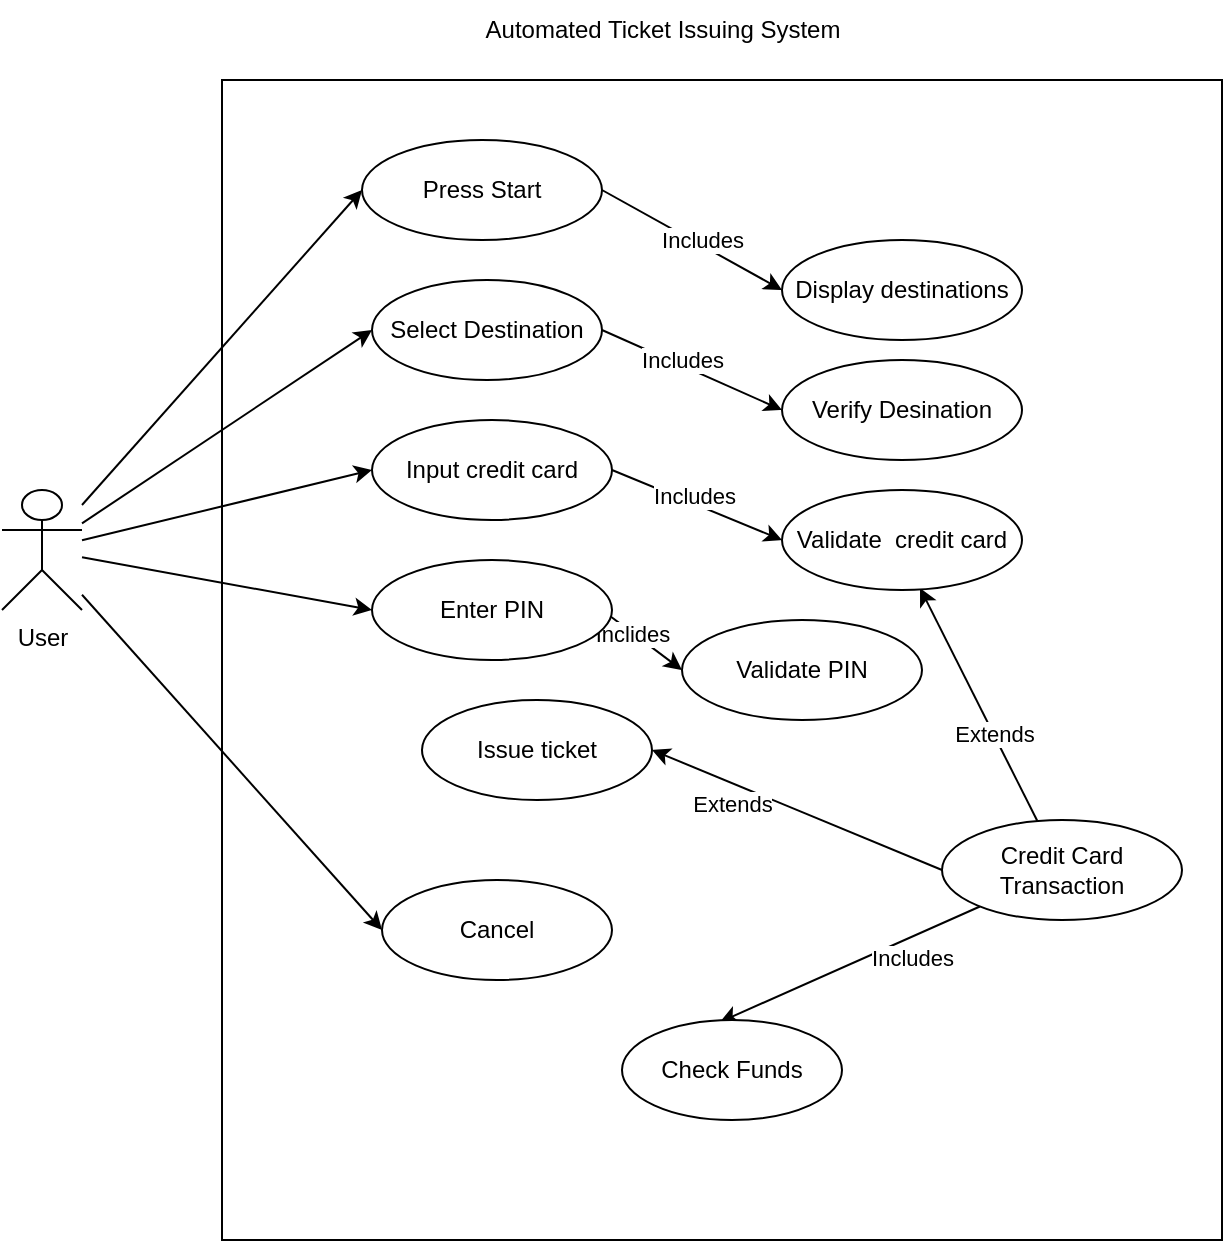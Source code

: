 <mxfile version="21.2.1" type="github">
  <diagram name="Page-1" id="KA3FxY_Xme3P7mlJ_2FO">
    <mxGraphModel dx="880" dy="1539" grid="1" gridSize="10" guides="1" tooltips="1" connect="1" arrows="1" fold="1" page="1" pageScale="1" pageWidth="850" pageHeight="1100" math="0" shadow="0">
      <root>
        <mxCell id="0" />
        <mxCell id="1" parent="0" />
        <mxCell id="yk-ILZsAhJRYTvqcDezq-1" value="User" style="shape=umlActor;verticalLabelPosition=bottom;verticalAlign=top;html=1;" vertex="1" parent="1">
          <mxGeometry x="170" y="235" width="40" height="60" as="geometry" />
        </mxCell>
        <mxCell id="yk-ILZsAhJRYTvqcDezq-3" value="" style="rounded=0;whiteSpace=wrap;html=1;" vertex="1" parent="1">
          <mxGeometry x="280" y="30" width="500" height="580" as="geometry" />
        </mxCell>
        <mxCell id="yk-ILZsAhJRYTvqcDezq-16" value="" style="rounded=0;orthogonalLoop=1;jettySize=auto;html=1;entryX=0;entryY=0.5;entryDx=0;entryDy=0;exitX=1;exitY=0.5;exitDx=0;exitDy=0;" edge="1" parent="1" source="yk-ILZsAhJRYTvqcDezq-4" target="yk-ILZsAhJRYTvqcDezq-9">
          <mxGeometry relative="1" as="geometry" />
        </mxCell>
        <mxCell id="yk-ILZsAhJRYTvqcDezq-40" value="Includes" style="edgeLabel;html=1;align=center;verticalAlign=middle;resizable=0;points=[];" vertex="1" connectable="0" parent="yk-ILZsAhJRYTvqcDezq-16">
          <mxGeometry x="-0.349" y="1" relative="1" as="geometry">
            <mxPoint x="20" y="9" as="offset" />
          </mxGeometry>
        </mxCell>
        <mxCell id="yk-ILZsAhJRYTvqcDezq-4" value="Press Start" style="ellipse;whiteSpace=wrap;html=1;" vertex="1" parent="1">
          <mxGeometry x="350" y="60" width="120" height="50" as="geometry" />
        </mxCell>
        <mxCell id="yk-ILZsAhJRYTvqcDezq-27" style="rounded=0;orthogonalLoop=1;jettySize=auto;html=1;entryX=0;entryY=0.5;entryDx=0;entryDy=0;exitX=1;exitY=0.5;exitDx=0;exitDy=0;" edge="1" parent="1" source="yk-ILZsAhJRYTvqcDezq-5" target="yk-ILZsAhJRYTvqcDezq-8">
          <mxGeometry relative="1" as="geometry" />
        </mxCell>
        <mxCell id="yk-ILZsAhJRYTvqcDezq-41" value="Includes" style="edgeLabel;html=1;align=center;verticalAlign=middle;resizable=0;points=[];" vertex="1" connectable="0" parent="yk-ILZsAhJRYTvqcDezq-27">
          <mxGeometry x="-0.301" y="-1" relative="1" as="geometry">
            <mxPoint x="9" as="offset" />
          </mxGeometry>
        </mxCell>
        <mxCell id="yk-ILZsAhJRYTvqcDezq-5" value="Select Destination" style="ellipse;whiteSpace=wrap;html=1;" vertex="1" parent="1">
          <mxGeometry x="355" y="130" width="115" height="50" as="geometry" />
        </mxCell>
        <mxCell id="yk-ILZsAhJRYTvqcDezq-14" value="" style="rounded=0;orthogonalLoop=1;jettySize=auto;html=1;entryX=0;entryY=0.5;entryDx=0;entryDy=0;exitX=1;exitY=0.5;exitDx=0;exitDy=0;" edge="1" parent="1" source="yk-ILZsAhJRYTvqcDezq-6" target="yk-ILZsAhJRYTvqcDezq-11">
          <mxGeometry relative="1" as="geometry" />
        </mxCell>
        <mxCell id="yk-ILZsAhJRYTvqcDezq-42" value="Includes" style="edgeLabel;html=1;align=center;verticalAlign=middle;resizable=0;points=[];" vertex="1" connectable="0" parent="yk-ILZsAhJRYTvqcDezq-14">
          <mxGeometry x="-0.287" relative="1" as="geometry">
            <mxPoint x="10" as="offset" />
          </mxGeometry>
        </mxCell>
        <mxCell id="yk-ILZsAhJRYTvqcDezq-6" value="Input credit card" style="ellipse;whiteSpace=wrap;html=1;" vertex="1" parent="1">
          <mxGeometry x="355" y="200" width="120" height="50" as="geometry" />
        </mxCell>
        <mxCell id="yk-ILZsAhJRYTvqcDezq-17" value="" style="rounded=0;orthogonalLoop=1;jettySize=auto;html=1;entryX=0;entryY=0.5;entryDx=0;entryDy=0;" edge="1" parent="1" target="yk-ILZsAhJRYTvqcDezq-12">
          <mxGeometry relative="1" as="geometry">
            <mxPoint x="470" y="295" as="sourcePoint" />
          </mxGeometry>
        </mxCell>
        <mxCell id="yk-ILZsAhJRYTvqcDezq-43" value="Inclides" style="edgeLabel;html=1;align=center;verticalAlign=middle;resizable=0;points=[];" vertex="1" connectable="0" parent="yk-ILZsAhJRYTvqcDezq-17">
          <mxGeometry x="-0.25" relative="1" as="geometry">
            <mxPoint as="offset" />
          </mxGeometry>
        </mxCell>
        <mxCell id="yk-ILZsAhJRYTvqcDezq-7" value="Enter PIN" style="ellipse;whiteSpace=wrap;html=1;" vertex="1" parent="1">
          <mxGeometry x="355" y="270" width="120" height="50" as="geometry" />
        </mxCell>
        <mxCell id="yk-ILZsAhJRYTvqcDezq-8" value="Verify Desination" style="ellipse;whiteSpace=wrap;html=1;" vertex="1" parent="1">
          <mxGeometry x="560" y="170" width="120" height="50" as="geometry" />
        </mxCell>
        <mxCell id="yk-ILZsAhJRYTvqcDezq-9" value="Display destinations" style="ellipse;whiteSpace=wrap;html=1;" vertex="1" parent="1">
          <mxGeometry x="560" y="110" width="120" height="50" as="geometry" />
        </mxCell>
        <mxCell id="yk-ILZsAhJRYTvqcDezq-18" value="" style="rounded=0;orthogonalLoop=1;jettySize=auto;html=1;entryX=0.575;entryY=0.98;entryDx=0;entryDy=0;entryPerimeter=0;" edge="1" parent="1" source="yk-ILZsAhJRYTvqcDezq-10" target="yk-ILZsAhJRYTvqcDezq-11">
          <mxGeometry relative="1" as="geometry">
            <mxPoint x="630" y="280" as="targetPoint" />
          </mxGeometry>
        </mxCell>
        <mxCell id="yk-ILZsAhJRYTvqcDezq-57" value="Extends" style="edgeLabel;html=1;align=center;verticalAlign=middle;resizable=0;points=[];" vertex="1" connectable="0" parent="yk-ILZsAhJRYTvqcDezq-18">
          <mxGeometry x="-0.264" relative="1" as="geometry">
            <mxPoint y="-1" as="offset" />
          </mxGeometry>
        </mxCell>
        <mxCell id="yk-ILZsAhJRYTvqcDezq-22" value="" style="rounded=0;orthogonalLoop=1;jettySize=auto;html=1;entryX=0.445;entryY=0.02;entryDx=0;entryDy=0;entryPerimeter=0;" edge="1" parent="1" source="yk-ILZsAhJRYTvqcDezq-10" target="yk-ILZsAhJRYTvqcDezq-19">
          <mxGeometry relative="1" as="geometry">
            <mxPoint x="620" y="460" as="targetPoint" />
          </mxGeometry>
        </mxCell>
        <mxCell id="yk-ILZsAhJRYTvqcDezq-53" value="Includes" style="edgeLabel;html=1;align=center;verticalAlign=middle;resizable=0;points=[];" vertex="1" connectable="0" parent="yk-ILZsAhJRYTvqcDezq-22">
          <mxGeometry x="-0.465" y="-1" relative="1" as="geometry">
            <mxPoint x="1" y="11" as="offset" />
          </mxGeometry>
        </mxCell>
        <mxCell id="yk-ILZsAhJRYTvqcDezq-54" value="" style="rounded=0;orthogonalLoop=1;jettySize=auto;html=1;entryX=0;entryY=0.5;entryDx=0;entryDy=0;exitX=0;exitY=0.5;exitDx=0;exitDy=0;" edge="1" parent="1" source="yk-ILZsAhJRYTvqcDezq-10" target="yk-ILZsAhJRYTvqcDezq-23">
          <mxGeometry relative="1" as="geometry">
            <mxPoint x="561" y="415" as="sourcePoint" />
            <mxPoint x="526" y="365" as="targetPoint" />
          </mxGeometry>
        </mxCell>
        <mxCell id="yk-ILZsAhJRYTvqcDezq-55" value="Extends" style="edgeLabel;html=1;align=center;verticalAlign=middle;resizable=0;points=[];" vertex="1" connectable="0" parent="yk-ILZsAhJRYTvqcDezq-54">
          <mxGeometry x="0.536" y="-1" relative="1" as="geometry">
            <mxPoint x="6" y="14" as="offset" />
          </mxGeometry>
        </mxCell>
        <mxCell id="yk-ILZsAhJRYTvqcDezq-10" value="Credit Card Transaction" style="ellipse;whiteSpace=wrap;html=1;" vertex="1" parent="1">
          <mxGeometry x="640" y="400" width="120" height="50" as="geometry" />
        </mxCell>
        <mxCell id="yk-ILZsAhJRYTvqcDezq-11" value="Validate&amp;nbsp; credit card" style="ellipse;whiteSpace=wrap;html=1;" vertex="1" parent="1">
          <mxGeometry x="560" y="235" width="120" height="50" as="geometry" />
        </mxCell>
        <mxCell id="yk-ILZsAhJRYTvqcDezq-12" value="Validate PIN" style="ellipse;whiteSpace=wrap;html=1;" vertex="1" parent="1">
          <mxGeometry x="510" y="300" width="120" height="50" as="geometry" />
        </mxCell>
        <mxCell id="yk-ILZsAhJRYTvqcDezq-19" value="Check Funds" style="ellipse;whiteSpace=wrap;html=1;" vertex="1" parent="1">
          <mxGeometry x="480" y="500" width="110" height="50" as="geometry" />
        </mxCell>
        <mxCell id="yk-ILZsAhJRYTvqcDezq-23" value="Issue ticket " style="ellipse;whiteSpace=wrap;html=1;direction=west;" vertex="1" parent="1">
          <mxGeometry x="380" y="340" width="115" height="50" as="geometry" />
        </mxCell>
        <mxCell id="yk-ILZsAhJRYTvqcDezq-35" value="" style="rounded=0;orthogonalLoop=1;jettySize=auto;html=1;entryX=0;entryY=0.5;entryDx=0;entryDy=0;" edge="1" parent="1" source="yk-ILZsAhJRYTvqcDezq-1" target="yk-ILZsAhJRYTvqcDezq-4">
          <mxGeometry relative="1" as="geometry" />
        </mxCell>
        <mxCell id="yk-ILZsAhJRYTvqcDezq-36" style="rounded=0;orthogonalLoop=1;jettySize=auto;html=1;entryX=0;entryY=0.5;entryDx=0;entryDy=0;" edge="1" parent="1" source="yk-ILZsAhJRYTvqcDezq-1" target="yk-ILZsAhJRYTvqcDezq-5">
          <mxGeometry relative="1" as="geometry" />
        </mxCell>
        <mxCell id="yk-ILZsAhJRYTvqcDezq-37" value="" style="rounded=0;orthogonalLoop=1;jettySize=auto;html=1;entryX=0;entryY=0.5;entryDx=0;entryDy=0;" edge="1" parent="1" source="yk-ILZsAhJRYTvqcDezq-1" target="yk-ILZsAhJRYTvqcDezq-6">
          <mxGeometry relative="1" as="geometry" />
        </mxCell>
        <mxCell id="yk-ILZsAhJRYTvqcDezq-38" value="" style="rounded=0;orthogonalLoop=1;jettySize=auto;html=1;entryX=0;entryY=0.5;entryDx=0;entryDy=0;" edge="1" parent="1" source="yk-ILZsAhJRYTvqcDezq-1" target="yk-ILZsAhJRYTvqcDezq-7">
          <mxGeometry relative="1" as="geometry" />
        </mxCell>
        <mxCell id="yk-ILZsAhJRYTvqcDezq-45" value="Cancel" style="ellipse;whiteSpace=wrap;html=1;direction=west;" vertex="1" parent="1">
          <mxGeometry x="360" y="430" width="115" height="50" as="geometry" />
        </mxCell>
        <mxCell id="yk-ILZsAhJRYTvqcDezq-47" style="rounded=0;orthogonalLoop=1;jettySize=auto;html=1;entryX=1;entryY=0.5;entryDx=0;entryDy=0;" edge="1" parent="1" source="yk-ILZsAhJRYTvqcDezq-1" target="yk-ILZsAhJRYTvqcDezq-45">
          <mxGeometry relative="1" as="geometry" />
        </mxCell>
        <mxCell id="yk-ILZsAhJRYTvqcDezq-56" value="Automated Ticket Issuing System" style="text;html=1;align=center;verticalAlign=middle;resizable=0;points=[];autosize=1;strokeColor=none;fillColor=none;" vertex="1" parent="1">
          <mxGeometry x="400" y="-10" width="200" height="30" as="geometry" />
        </mxCell>
      </root>
    </mxGraphModel>
  </diagram>
</mxfile>
